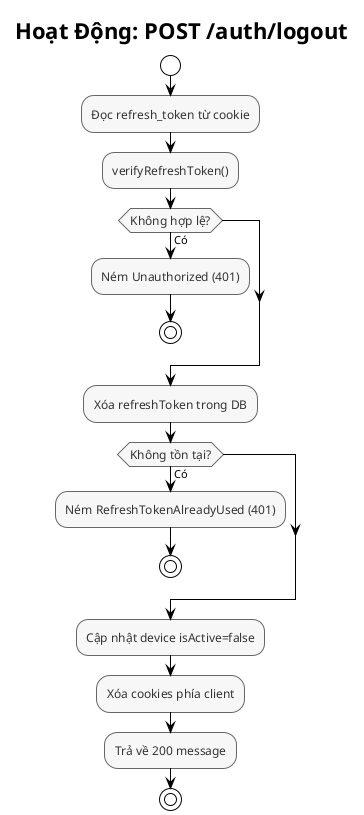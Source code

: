 @startuml Auth - Logout Activity
!theme plain
skinparam backgroundColor #FFFFFF
skinparam activityFontSize 12
skinparam activityFontColor #333333
skinparam activityBorderColor #666666
skinparam activityBackgroundColor #F7F7F7

title Hoạt Động: POST /auth/logout

start
:Đọc refresh_token từ cookie;
:verifyRefreshToken();
if (Không hợp lệ?) then (Có)
  :Ném Unauthorized (401);
  stop
endif
:Xóa refreshToken trong DB;
if (Không tồn tại?) then (Có)
  :Ném RefreshTokenAlreadyUsed (401);
  stop
endif
:Cập nhật device isActive=false;
:Xóa cookies phía client;
:Trả về 200 message;
stop

@enduml


